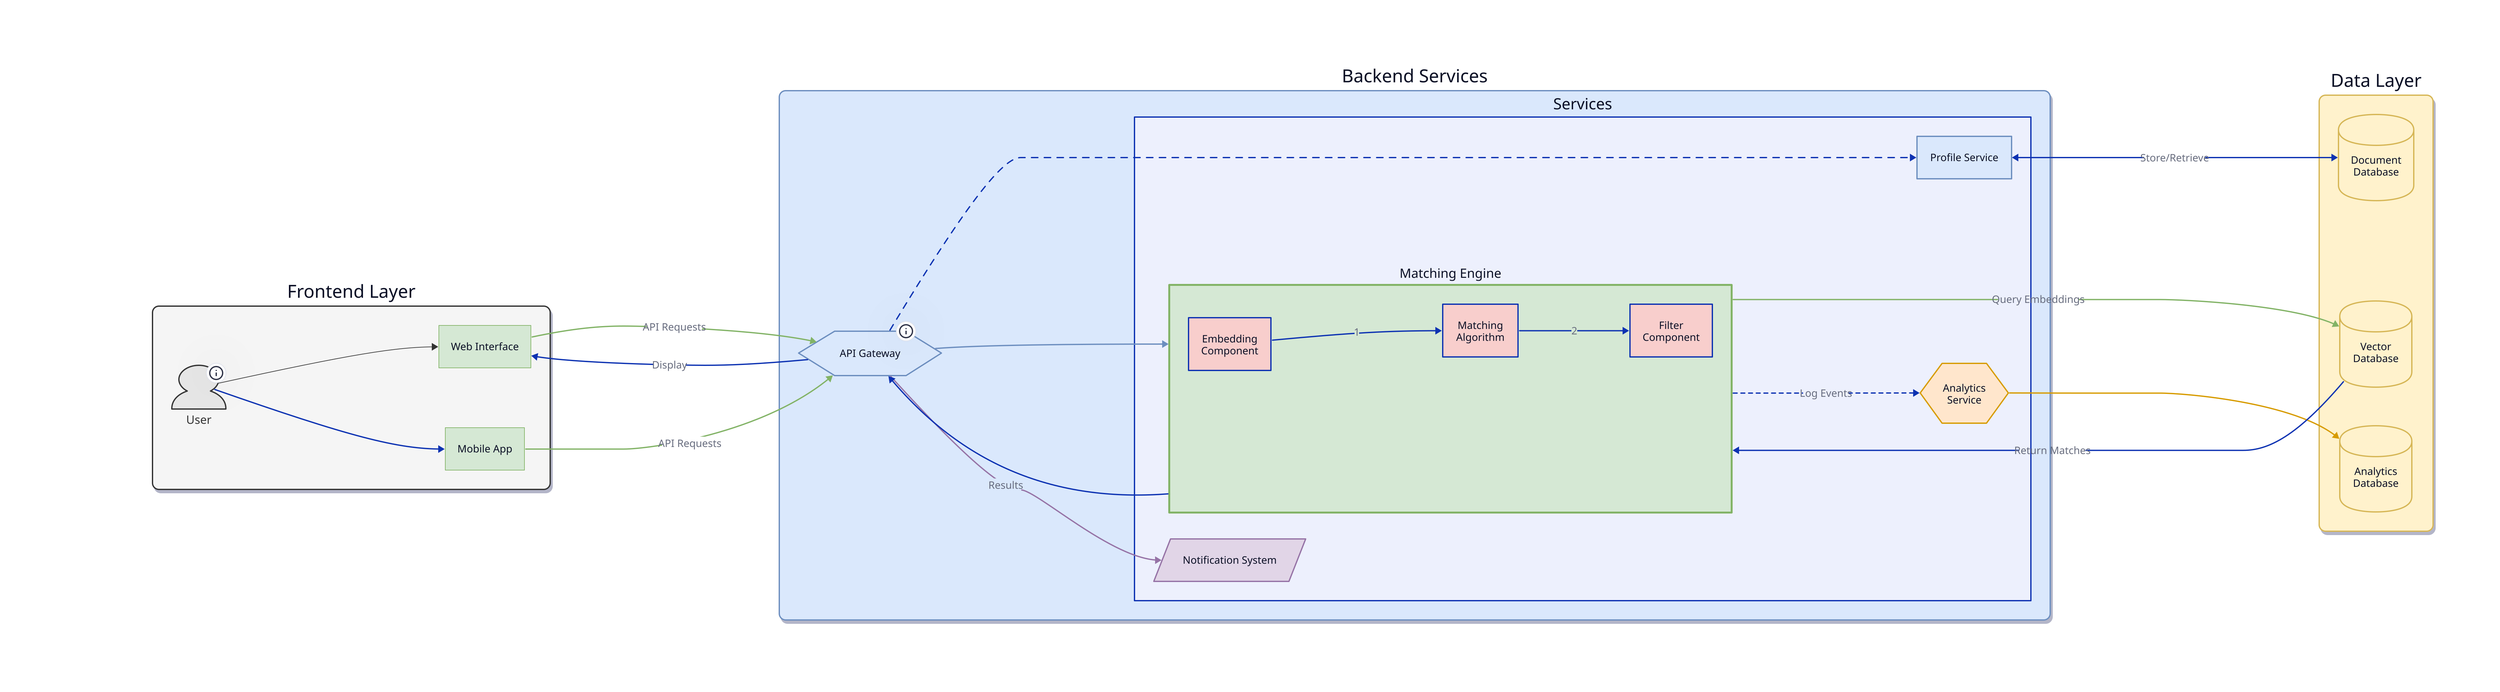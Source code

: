 # Narrow AI Matchmaker System Architecture
direction: right

# Primary containers with distinct styling
Frontend Layer: {
  style: {
    fill: "#f5f5f5"
    stroke: "#333"
    stroke-width: 2
    stroke-dash: 0
    border-radius: 10
    shadow: true
  }
  
  User: {
    shape: person
    style: {
      fill: "#e6e6e6"
      stroke: "#333"
      stroke-width: 2
      font-size: 18
      font-color: "#333"
    }
    tooltip: "End users of the platform"
  }
  
  UI: {
    shape: rectangle
    style: {
      fill: "#d5e8d4"
      stroke: "#82b366"
      stroke-width: 1
    }
    label: "Web Interface"
  }
  
  Mobile: {
    shape: rectangle
    style: {
      fill: "#d5e8d4"
      stroke: "#82b366"
      stroke-width: 1
    }
    label: "Mobile App"
  }
  
  # Inner connections
  User -> UI: {
    style: {
      stroke: "#333"
      stroke-width: 1
    }
  }
  User -> Mobile
}

Backend Services: {
  style: {
    fill: "#dae8fc"
    stroke: "#6c8ebf"
    stroke-width: 2
    border-radius: 10
    shadow: true
  }
  
  API Gateway: {
    shape: hexagon
    style: {
      fill: "#dae8fc"
      stroke: "#6c8ebf"
      stroke-width: 2
    }
    tooltip: "Routes all external requests to appropriate services"
  }
  
  Services: {
    direction: down
    
    Profile Service: {
      shape: rectangle
      style: {
        fill: "#dae8fc" 
        stroke: "#6c8ebf"
      }
    }
    
    Matching Engine: {
      shape: rectangle
      style: {
        fill: "#d5e8d4"
        stroke: "#82b366"
      }
      
      # Nested components
      Embedding: {
        shape: rectangle
        style: { fill: "#f8cecc" }
        label: "Embedding\nComponent"
      }
      
      Algorithm: {
        shape: rectangle
        style: { fill: "#f8cecc" }
        label: "Matching\nAlgorithm" 
      }
      
      Filtering: {
        shape: rectangle
        style: { fill: "#f8cecc" }
        label: "Filter\nComponent"
      }
      
      # Show sequence with numbered connections
      Embedding -> Algorithm: 1
      Algorithm -> Filtering: 2
    }
    
    Analytics Service: {
      shape: hexagon
      style: {
        fill: "#ffe6cc"
        stroke: "#d79b00"
      }
      label: "Analytics\nService"
    }
    
    Notification System: {
      shape: parallelogram
      style: {
        fill: "#e1d5e7"
        stroke: "#9673a6"
      }
    }
  }
}

Data Layer: {
  style: {
    fill: "#fff2cc"
    stroke: "#d6b656" 
    stroke-width: 2
    border-radius: 10
    shadow: true
  }
  
  Vector DB: {
    shape: cylinder
    style: {
      fill: "#fff2cc"
      stroke: "#d6b656"
    }
    label: "Vector\nDatabase"
  }
  
  Document DB: {
    shape: cylinder
    style: {
      fill: "#fff2cc"
      stroke: "#d6b656"
    }
    label: "Document\nDatabase"
  }
  
  Analytics DB: {
    shape: cylinder
    style: {
      fill: "#fff2cc"
      stroke: "#d6b656"
    }
    label: "Analytics\nDatabase"
  }
}

# Connection types between containers
Frontend Layer.UI -> Backend Services.API Gateway: "API Requests" {
  style: {
    stroke: "#82b366"
    stroke-width: 2
  }
}

Frontend Layer.Mobile -> Backend Services.API Gateway: "API Requests" {
  style: {
    stroke: "#82b366"
    stroke-width: 2
  }
}

# Different arrow styles
Backend Services.API Gateway -> Backend Services.Services.Profile Service: {
  style: {
    stroke-dash: 5
  }
}

Backend Services.API Gateway -> Backend Services.Services.Matching Engine: {
  style: {
    stroke: "#6c8ebf"
    stroke-width: 2
  }
}

Backend Services.API Gateway -> Backend Services.Services.Notification System: {
  style: {
    stroke: "#9673a6"
  }
}

# Data flow with double-ended arrows
Backend Services.Services.Profile Service <-> Data Layer.Document DB: "Store/Retrieve"

# One-to-many relationship
Backend Services.Services.Matching Engine -> Data Layer.Vector DB: "Query Embeddings" {
  style: {
    stroke: "#82b366"
    stroke-width: 2
  }
}

# Dashed connections for analytics
Backend Services.Services.Matching Engine .-> Backend Services.Services.Analytics Service: "Log Events" {
  style: {
    stroke-dash: 3
  }
}

Backend Services.Services.Analytics Service -> Data Layer.Analytics DB: {
  style: {
    stroke: "#d79b00"
  }
}

# Feedback loops
Data Layer.Vector DB -> Backend Services.Services.Matching Engine: "Return Matches"
Backend Services.Services.Matching Engine -> Backend Services.API Gateway: "Results"
Backend Services.API Gateway -> Frontend Layer.UI: "Display"

# Text labels and explanations
SystemFlow: |md
  ## System Flow
  1. Users interact with frontend interfaces
  2. API Gateway routes requests to services
  3. Matching Engine finds connections using vector similarity
  4. Results flow back to users through the Gateway
|

# Place explanation in a fixed position
SystemFlow.style: {
  fill: "#f5f5f5"
  stroke: "#333"
  stroke-width: 1
  border-radius: 5
}

classes: {
  important: {
    style: {
      stroke: "red"
      stroke-width: 3
      border-radius: 0
    }
  }
}

# Apply style class
Backend Services.Services.Matching Engine.class: important 